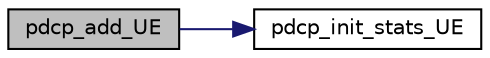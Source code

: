 digraph "pdcp_add_UE"
{
 // LATEX_PDF_SIZE
  edge [fontname="Helvetica",fontsize="10",labelfontname="Helvetica",labelfontsize="10"];
  node [fontname="Helvetica",fontsize="10",shape=record];
  rankdir="LR";
  Node1 [label="pdcp_add_UE",height=0.2,width=0.4,color="black", fillcolor="grey75", style="filled", fontcolor="black",tooltip="Function (for RRC) to add a new UE in PDCP module."];
  Node1 -> Node2 [color="midnightblue",fontsize="10",style="solid",fontname="Helvetica"];
  Node2 [label="pdcp_init_stats_UE",height=0.2,width=0.4,color="black", fillcolor="white", style="filled",URL="$pdcp_8c.html#a3938a1da1649a85b593599eec276423d",tooltip=" "];
}
